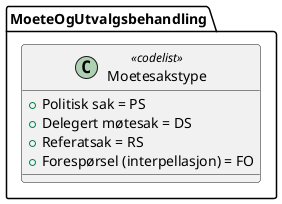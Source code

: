 @startuml
class MoeteOgUtvalgsbehandling.Moetesakstype <<codelist>> {
  +Politisk sak = PS
  +Delegert møtesak = DS
  +Referatsak = RS
  {field} +Forespørsel (interpellasjon) = FO
}
@enduml
